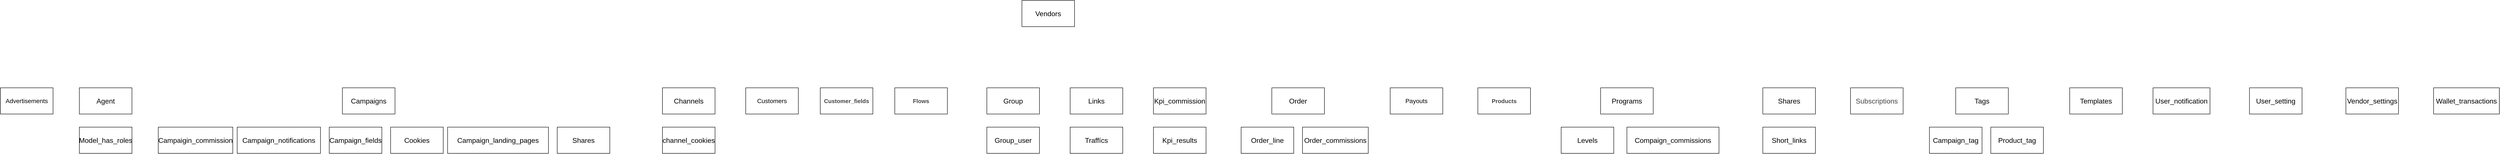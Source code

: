 <mxfile version="20.2.7" type="github">
  <diagram id="7WxGNDYHlxl3xqgLbLH1" name="Trang-1">
    <mxGraphModel dx="1846" dy="2126" grid="1" gridSize="10" guides="1" tooltips="1" connect="1" arrows="1" fold="1" page="1" pageScale="1" pageWidth="900" pageHeight="1600" math="0" shadow="0">
      <root>
        <mxCell id="0" />
        <mxCell id="1" parent="0" />
        <mxCell id="TKZPILRBnv-UlWAj5tF5-8" value="Agent" style="rounded=0;whiteSpace=wrap;html=1;fontSize=16;" parent="1" vertex="1">
          <mxGeometry x="40" y="20" width="120" height="60" as="geometry" />
        </mxCell>
        <mxCell id="TKZPILRBnv-UlWAj5tF5-9" value="Model_has_roles" style="rounded=0;whiteSpace=wrap;html=1;fontSize=16;" parent="1" vertex="1">
          <mxGeometry x="40" y="110" width="120" height="60" as="geometry" />
        </mxCell>
        <mxCell id="TKZPILRBnv-UlWAj5tF5-10" value="Campaigns" style="rounded=0;whiteSpace=wrap;html=1;fontSize=16;" parent="1" vertex="1">
          <mxGeometry x="640" y="20" width="120" height="60" as="geometry" />
        </mxCell>
        <mxCell id="TKZPILRBnv-UlWAj5tF5-11" value="Campaigin_commission" style="rounded=0;whiteSpace=wrap;html=1;fontSize=16;" parent="1" vertex="1">
          <mxGeometry x="220" y="110" width="170" height="60" as="geometry" />
        </mxCell>
        <mxCell id="TKZPILRBnv-UlWAj5tF5-12" value="Campaign_notifications" style="rounded=0;whiteSpace=wrap;html=1;fontSize=16;" parent="1" vertex="1">
          <mxGeometry x="400" y="110" width="190" height="60" as="geometry" />
        </mxCell>
        <mxCell id="TKZPILRBnv-UlWAj5tF5-13" value="Campaign_fields" style="rounded=0;whiteSpace=wrap;html=1;fontSize=16;" parent="1" vertex="1">
          <mxGeometry x="610" y="110" width="120" height="60" as="geometry" />
        </mxCell>
        <mxCell id="TKZPILRBnv-UlWAj5tF5-14" value="Cookies" style="rounded=0;whiteSpace=wrap;html=1;fontSize=16;" parent="1" vertex="1">
          <mxGeometry x="750" y="110" width="120" height="60" as="geometry" />
        </mxCell>
        <mxCell id="TKZPILRBnv-UlWAj5tF5-15" value="Campaign_landing_pages" style="rounded=0;whiteSpace=wrap;html=1;fontSize=16;" parent="1" vertex="1">
          <mxGeometry x="880" y="110" width="230" height="60" as="geometry" />
        </mxCell>
        <mxCell id="TKZPILRBnv-UlWAj5tF5-16" value="Shares" style="rounded=0;whiteSpace=wrap;html=1;fontSize=16;" parent="1" vertex="1">
          <mxGeometry x="1130" y="110" width="120" height="60" as="geometry" />
        </mxCell>
        <mxCell id="TKZPILRBnv-UlWAj5tF5-17" value="Channels" style="rounded=0;whiteSpace=wrap;html=1;fontSize=16;" parent="1" vertex="1">
          <mxGeometry x="1370" y="20" width="120" height="60" as="geometry" />
        </mxCell>
        <mxCell id="TKZPILRBnv-UlWAj5tF5-19" value="channel_cookies" style="rounded=0;whiteSpace=wrap;html=1;fontSize=16;" parent="1" vertex="1">
          <mxGeometry x="1370" y="110" width="120" height="60" as="geometry" />
        </mxCell>
        <mxCell id="TKZPILRBnv-UlWAj5tF5-20" value="Group" style="rounded=0;whiteSpace=wrap;html=1;fontSize=16;" parent="1" vertex="1">
          <mxGeometry x="2110" y="20" width="120" height="60" as="geometry" />
        </mxCell>
        <mxCell id="TKZPILRBnv-UlWAj5tF5-21" value="Group_user" style="rounded=0;whiteSpace=wrap;html=1;fontSize=16;" parent="1" vertex="1">
          <mxGeometry x="2110" y="110" width="120" height="60" as="geometry" />
        </mxCell>
        <mxCell id="TKZPILRBnv-UlWAj5tF5-22" value="Links" style="rounded=0;whiteSpace=wrap;html=1;fontSize=16;" parent="1" vertex="1">
          <mxGeometry x="2300" y="20" width="120" height="60" as="geometry" />
        </mxCell>
        <mxCell id="TKZPILRBnv-UlWAj5tF5-23" value="Traffícs" style="rounded=0;whiteSpace=wrap;html=1;fontSize=16;" parent="1" vertex="1">
          <mxGeometry x="2300" y="110" width="120" height="60" as="geometry" />
        </mxCell>
        <mxCell id="TKZPILRBnv-UlWAj5tF5-24" value="Kpi_commission" style="rounded=0;whiteSpace=wrap;html=1;fontSize=16;" parent="1" vertex="1">
          <mxGeometry x="2490" y="20" width="120" height="60" as="geometry" />
        </mxCell>
        <mxCell id="TKZPILRBnv-UlWAj5tF5-25" value="Kpi_results" style="rounded=0;whiteSpace=wrap;html=1;fontSize=16;" parent="1" vertex="1">
          <mxGeometry x="2490" y="110" width="120" height="60" as="geometry" />
        </mxCell>
        <mxCell id="TKZPILRBnv-UlWAj5tF5-26" value="Order" style="rounded=0;whiteSpace=wrap;html=1;fontSize=16;" parent="1" vertex="1">
          <mxGeometry x="2760" y="20" width="120" height="60" as="geometry" />
        </mxCell>
        <mxCell id="TKZPILRBnv-UlWAj5tF5-27" value="Order_line" style="rounded=0;whiteSpace=wrap;html=1;fontSize=16;" parent="1" vertex="1">
          <mxGeometry x="2690" y="110" width="120" height="60" as="geometry" />
        </mxCell>
        <mxCell id="TKZPILRBnv-UlWAj5tF5-28" value="Order_commissions" style="rounded=0;whiteSpace=wrap;html=1;fontSize=16;" parent="1" vertex="1">
          <mxGeometry x="2830" y="110" width="150" height="60" as="geometry" />
        </mxCell>
        <mxCell id="TKZPILRBnv-UlWAj5tF5-29" value="Programs" style="rounded=0;whiteSpace=wrap;html=1;fontSize=16;" parent="1" vertex="1">
          <mxGeometry x="3510" y="20" width="120" height="60" as="geometry" />
        </mxCell>
        <mxCell id="TKZPILRBnv-UlWAj5tF5-30" value="Levels" style="rounded=0;whiteSpace=wrap;html=1;fontSize=16;" parent="1" vertex="1">
          <mxGeometry x="3420" y="110" width="120" height="60" as="geometry" />
        </mxCell>
        <mxCell id="TKZPILRBnv-UlWAj5tF5-31" value="Compaign_commissions" style="rounded=0;whiteSpace=wrap;html=1;fontSize=16;" parent="1" vertex="1">
          <mxGeometry x="3570" y="110" width="210" height="60" as="geometry" />
        </mxCell>
        <mxCell id="TKZPILRBnv-UlWAj5tF5-32" value="Shares" style="rounded=0;whiteSpace=wrap;html=1;fontSize=16;" parent="1" vertex="1">
          <mxGeometry x="3880" y="20" width="120" height="60" as="geometry" />
        </mxCell>
        <mxCell id="TKZPILRBnv-UlWAj5tF5-33" value="Short_links" style="rounded=0;whiteSpace=wrap;html=1;fontSize=16;" parent="1" vertex="1">
          <mxGeometry x="3880" y="110" width="120" height="60" as="geometry" />
        </mxCell>
        <mxCell id="TKZPILRBnv-UlWAj5tF5-34" value="Tags" style="rounded=0;whiteSpace=wrap;html=1;fontSize=16;" parent="1" vertex="1">
          <mxGeometry x="4320" y="20" width="120" height="60" as="geometry" />
        </mxCell>
        <mxCell id="TKZPILRBnv-UlWAj5tF5-35" value="Campaign_tag" style="rounded=0;whiteSpace=wrap;html=1;fontSize=16;" parent="1" vertex="1">
          <mxGeometry x="4260" y="110" width="120" height="60" as="geometry" />
        </mxCell>
        <mxCell id="TKZPILRBnv-UlWAj5tF5-36" value="Product_tag" style="rounded=0;whiteSpace=wrap;html=1;fontSize=16;" parent="1" vertex="1">
          <mxGeometry x="4400" y="110" width="120" height="60" as="geometry" />
        </mxCell>
        <mxCell id="TKZPILRBnv-UlWAj5tF5-37" value="Vendors" style="rounded=0;whiteSpace=wrap;html=1;fontSize=16;" parent="1" vertex="1">
          <mxGeometry x="2190" y="-180" width="120" height="60" as="geometry" />
        </mxCell>
        <mxCell id="TKZPILRBnv-UlWAj5tF5-38" value="User_notification" style="rounded=0;whiteSpace=wrap;html=1;fontSize=16;" parent="1" vertex="1">
          <mxGeometry x="4770" y="20" width="130" height="60" as="geometry" />
        </mxCell>
        <mxCell id="TKZPILRBnv-UlWAj5tF5-39" value="User_setting" style="rounded=0;whiteSpace=wrap;html=1;fontSize=16;" parent="1" vertex="1">
          <mxGeometry x="4990" y="20" width="120" height="60" as="geometry" />
        </mxCell>
        <mxCell id="TKZPILRBnv-UlWAj5tF5-40" value="Vendor_settings" style="rounded=0;whiteSpace=wrap;html=1;fontSize=16;" parent="1" vertex="1">
          <mxGeometry x="5210" y="20" width="120" height="60" as="geometry" />
        </mxCell>
        <mxCell id="TKZPILRBnv-UlWAj5tF5-41" value="Wallet_transactions" style="rounded=0;whiteSpace=wrap;html=1;fontSize=16;" parent="1" vertex="1">
          <mxGeometry x="5410" y="20" width="150" height="60" as="geometry" />
        </mxCell>
        <mxCell id="Mr8vC4rlbGJI1XictfMb-1" value="&lt;font style=&quot;font-size: 14px;&quot;&gt;Advertisements&lt;/font&gt;" style="rounded=0;whiteSpace=wrap;html=1;" vertex="1" parent="1">
          <mxGeometry x="-140" y="20" width="120" height="60" as="geometry" />
        </mxCell>
        <mxCell id="Mr8vC4rlbGJI1XictfMb-2" value="Customers" style="rounded=0;whiteSpace=wrap;html=1;fontSize=14;" vertex="1" parent="1">
          <mxGeometry x="1560" y="20" width="120" height="60" as="geometry" />
        </mxCell>
        <mxCell id="Mr8vC4rlbGJI1XictfMb-3" value="&lt;span style=&quot;box-sizing: border-box; font-weight: bolder; color: rgb(68, 68, 68); font-family: sans-serif; font-size: 13.12px; text-align: left; background-color: rgb(255, 255, 255);&quot;&gt;Flows&lt;/span&gt;" style="rounded=0;whiteSpace=wrap;html=1;fontSize=14;" vertex="1" parent="1">
          <mxGeometry x="1900" y="20" width="120" height="60" as="geometry" />
        </mxCell>
        <mxCell id="Mr8vC4rlbGJI1XictfMb-5" value="&lt;span style=&quot;box-sizing: border-box; font-weight: bolder; color: rgb(68, 68, 68); font-family: sans-serif; font-size: 13.12px; text-align: left; background-color: rgb(255, 255, 255);&quot;&gt;Customer_fields&lt;/span&gt;" style="rounded=0;whiteSpace=wrap;html=1;fontSize=14;" vertex="1" parent="1">
          <mxGeometry x="1730" y="20" width="120" height="60" as="geometry" />
        </mxCell>
        <mxCell id="Mr8vC4rlbGJI1XictfMb-6" value="Payouts" style="rounded=0;whiteSpace=wrap;html=1;fontSize=14;" vertex="1" parent="1">
          <mxGeometry x="3030" y="20" width="120" height="60" as="geometry" />
        </mxCell>
        <mxCell id="Mr8vC4rlbGJI1XictfMb-7" value="&lt;span style=&quot;box-sizing: border-box; font-weight: bolder; color: rgb(68, 68, 68); font-family: sans-serif; font-size: 13.12px; text-align: left; background-color: rgb(255, 255, 255);&quot;&gt;Products&lt;/span&gt;" style="rounded=0;whiteSpace=wrap;html=1;fontSize=14;" vertex="1" parent="1">
          <mxGeometry x="3230" y="20" width="120" height="60" as="geometry" />
        </mxCell>
        <mxCell id="Mr8vC4rlbGJI1XictfMb-8" value="&lt;span style=&quot;box-sizing: border-box; color: rgb(68, 68, 68); font-family: sans-serif; font-size: 16px; text-align: left; background-color: rgb(255, 255, 255);&quot;&gt;Subscriptions&lt;/span&gt;" style="rounded=0;whiteSpace=wrap;html=1;fontSize=16;" vertex="1" parent="1">
          <mxGeometry x="4080" y="20" width="120" height="60" as="geometry" />
        </mxCell>
        <mxCell id="Mr8vC4rlbGJI1XictfMb-9" value="Templates" style="rounded=0;whiteSpace=wrap;html=1;fontSize=16;" vertex="1" parent="1">
          <mxGeometry x="4580" y="20" width="120" height="60" as="geometry" />
        </mxCell>
      </root>
    </mxGraphModel>
  </diagram>
</mxfile>
